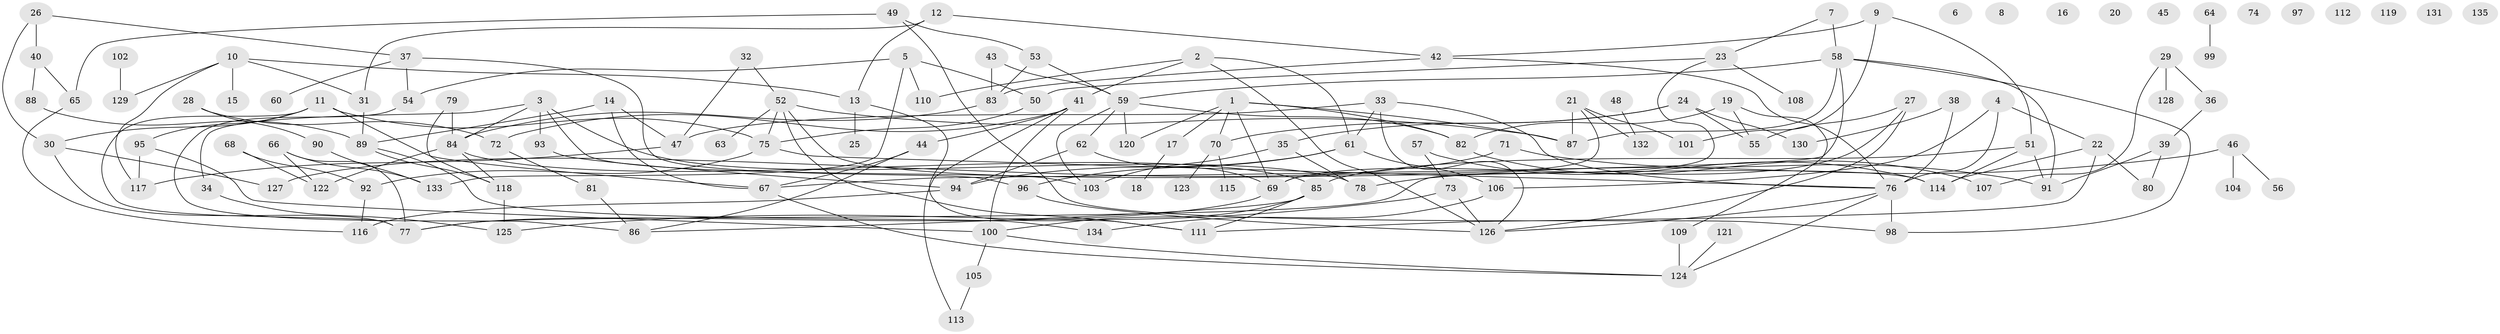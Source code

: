 // Generated by graph-tools (version 1.1) at 2025/33/03/09/25 02:33:37]
// undirected, 135 vertices, 192 edges
graph export_dot {
graph [start="1"]
  node [color=gray90,style=filled];
  1;
  2;
  3;
  4;
  5;
  6;
  7;
  8;
  9;
  10;
  11;
  12;
  13;
  14;
  15;
  16;
  17;
  18;
  19;
  20;
  21;
  22;
  23;
  24;
  25;
  26;
  27;
  28;
  29;
  30;
  31;
  32;
  33;
  34;
  35;
  36;
  37;
  38;
  39;
  40;
  41;
  42;
  43;
  44;
  45;
  46;
  47;
  48;
  49;
  50;
  51;
  52;
  53;
  54;
  55;
  56;
  57;
  58;
  59;
  60;
  61;
  62;
  63;
  64;
  65;
  66;
  67;
  68;
  69;
  70;
  71;
  72;
  73;
  74;
  75;
  76;
  77;
  78;
  79;
  80;
  81;
  82;
  83;
  84;
  85;
  86;
  87;
  88;
  89;
  90;
  91;
  92;
  93;
  94;
  95;
  96;
  97;
  98;
  99;
  100;
  101;
  102;
  103;
  104;
  105;
  106;
  107;
  108;
  109;
  110;
  111;
  112;
  113;
  114;
  115;
  116;
  117;
  118;
  119;
  120;
  121;
  122;
  123;
  124;
  125;
  126;
  127;
  128;
  129;
  130;
  131;
  132;
  133;
  134;
  135;
  1 -- 17;
  1 -- 69;
  1 -- 70;
  1 -- 82;
  1 -- 87;
  1 -- 120;
  2 -- 41;
  2 -- 61;
  2 -- 110;
  2 -- 126;
  3 -- 34;
  3 -- 78;
  3 -- 84;
  3 -- 93;
  3 -- 103;
  4 -- 22;
  4 -- 76;
  4 -- 106;
  5 -- 50;
  5 -- 54;
  5 -- 110;
  5 -- 133;
  7 -- 23;
  7 -- 58;
  9 -- 42;
  9 -- 51;
  9 -- 101;
  10 -- 13;
  10 -- 15;
  10 -- 31;
  10 -- 117;
  10 -- 129;
  11 -- 30;
  11 -- 67;
  11 -- 75;
  11 -- 77;
  11 -- 95;
  12 -- 13;
  12 -- 31;
  12 -- 42;
  13 -- 25;
  13 -- 111;
  14 -- 47;
  14 -- 67;
  14 -- 89;
  17 -- 18;
  19 -- 55;
  19 -- 82;
  19 -- 109;
  21 -- 69;
  21 -- 87;
  21 -- 101;
  21 -- 132;
  22 -- 80;
  22 -- 111;
  22 -- 114;
  23 -- 50;
  23 -- 77;
  23 -- 108;
  24 -- 35;
  24 -- 55;
  24 -- 70;
  24 -- 130;
  26 -- 30;
  26 -- 37;
  26 -- 40;
  27 -- 55;
  27 -- 69;
  27 -- 126;
  28 -- 72;
  28 -- 90;
  29 -- 36;
  29 -- 107;
  29 -- 128;
  30 -- 77;
  30 -- 127;
  31 -- 89;
  32 -- 47;
  32 -- 52;
  33 -- 47;
  33 -- 61;
  33 -- 76;
  33 -- 126;
  34 -- 125;
  35 -- 78;
  35 -- 103;
  36 -- 39;
  37 -- 54;
  37 -- 60;
  37 -- 96;
  38 -- 76;
  38 -- 130;
  39 -- 80;
  39 -- 91;
  40 -- 65;
  40 -- 88;
  41 -- 44;
  41 -- 72;
  41 -- 100;
  41 -- 113;
  42 -- 76;
  42 -- 83;
  43 -- 59;
  43 -- 83;
  44 -- 67;
  44 -- 86;
  46 -- 56;
  46 -- 78;
  46 -- 104;
  47 -- 117;
  48 -- 132;
  49 -- 53;
  49 -- 65;
  49 -- 98;
  50 -- 75;
  51 -- 85;
  51 -- 91;
  51 -- 114;
  52 -- 63;
  52 -- 75;
  52 -- 87;
  52 -- 111;
  52 -- 114;
  53 -- 59;
  53 -- 83;
  54 -- 86;
  57 -- 73;
  57 -- 114;
  58 -- 59;
  58 -- 67;
  58 -- 87;
  58 -- 91;
  58 -- 98;
  59 -- 62;
  59 -- 82;
  59 -- 103;
  59 -- 120;
  61 -- 94;
  61 -- 96;
  61 -- 106;
  62 -- 69;
  62 -- 94;
  64 -- 99;
  65 -- 116;
  66 -- 77;
  66 -- 122;
  66 -- 133;
  67 -- 124;
  68 -- 92;
  68 -- 122;
  69 -- 77;
  70 -- 115;
  70 -- 123;
  71 -- 91;
  71 -- 127;
  72 -- 81;
  73 -- 125;
  73 -- 126;
  75 -- 76;
  75 -- 92;
  76 -- 98;
  76 -- 124;
  76 -- 126;
  79 -- 84;
  79 -- 118;
  81 -- 86;
  82 -- 107;
  83 -- 84;
  84 -- 85;
  84 -- 118;
  84 -- 122;
  85 -- 86;
  85 -- 100;
  85 -- 111;
  88 -- 89;
  89 -- 118;
  89 -- 134;
  90 -- 133;
  92 -- 116;
  93 -- 94;
  94 -- 116;
  95 -- 100;
  95 -- 117;
  96 -- 126;
  100 -- 105;
  100 -- 124;
  102 -- 129;
  105 -- 113;
  106 -- 134;
  109 -- 124;
  118 -- 125;
  121 -- 124;
}
